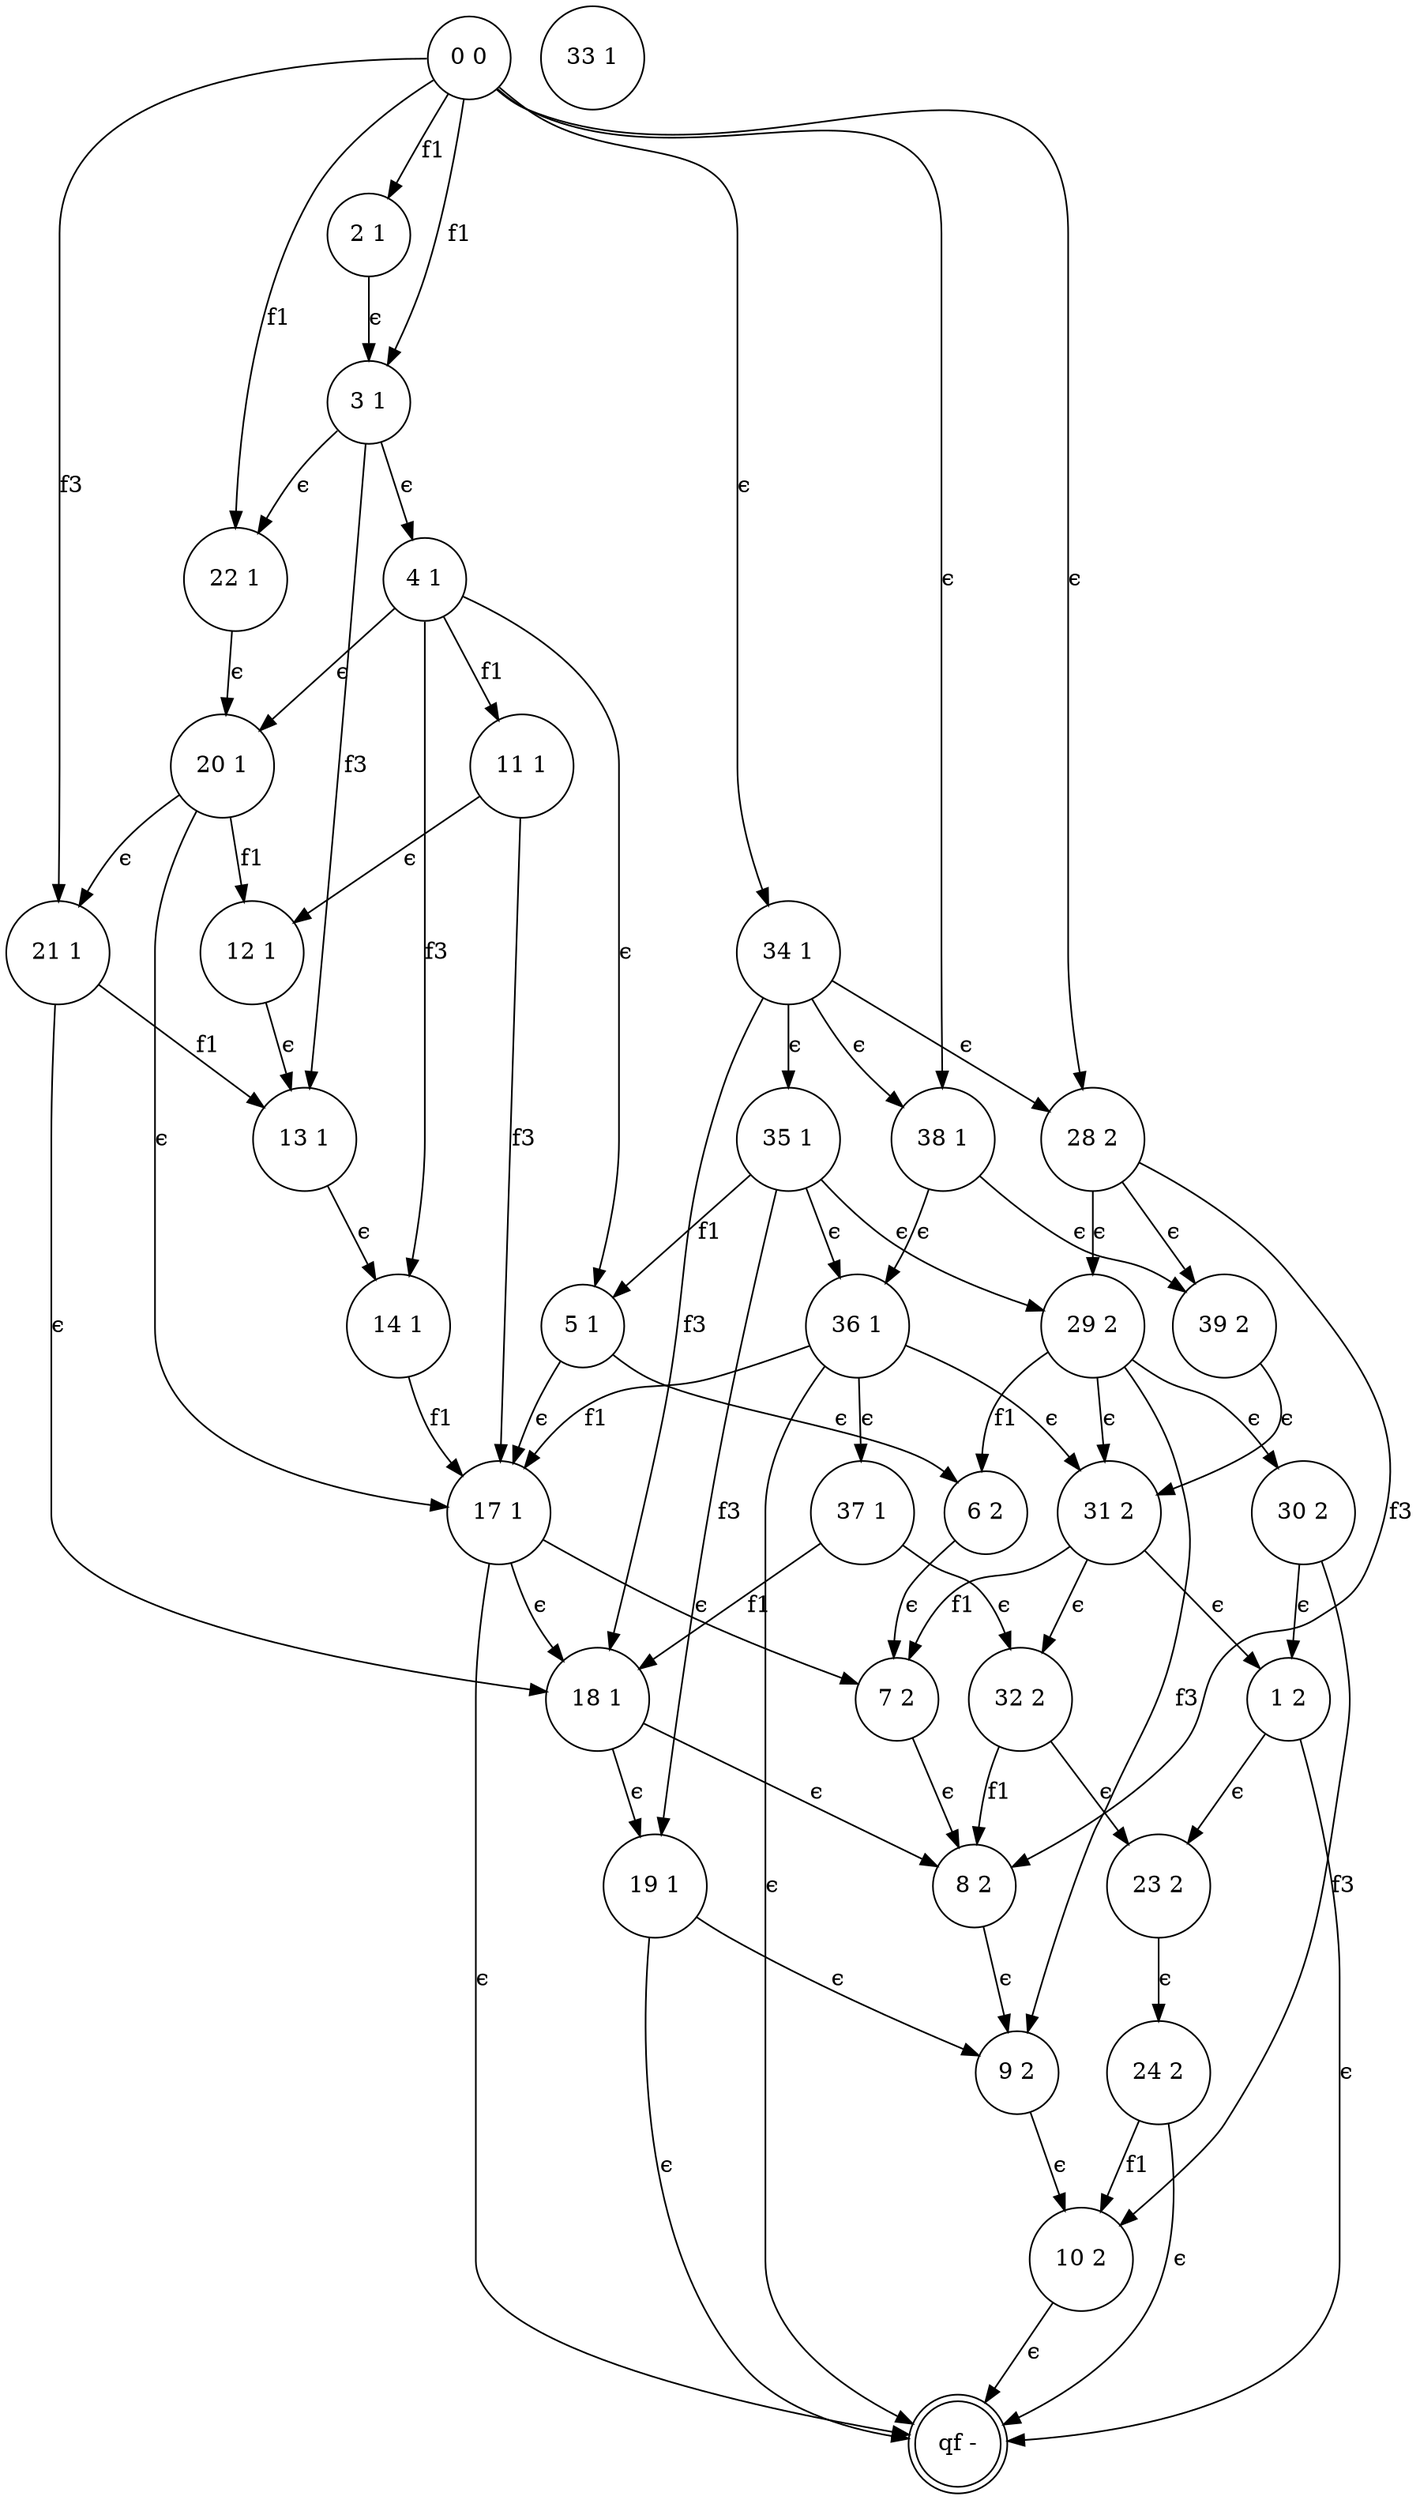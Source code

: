 digraph 6 {
	"28 2" [shape=circle]
	"29 2" [shape=circle]
	"30 2" [shape=circle]
	"1 2" [shape=circle]
	"23 2" [shape=circle]
	"24 2" [shape=circle]
	"10 2" [shape=circle]
	"6 2" [shape=circle]
	"7 2" [shape=circle]
	"8 2" [shape=circle]
	"9 2" [shape=circle]
	"31 2" [shape=circle]
	"32 2" [shape=circle]
	"39 2" [shape=circle]
	"34 1" [shape=circle]
	"35 1" [shape=circle]
	"5 1" [shape=circle]
	"6 2" [shape=circle]
	"17 1" [shape=circle]
	"7 2" [shape=circle]
	"18 1" [shape=circle]
	"19 1" [shape=circle]
	"9 2" [shape=circle]
	"8 2" [shape=circle]
	"29 2" [shape=circle]
	"36 1" [shape=circle]
	"31 2" [shape=circle]
	"37 1" [shape=circle]
	"32 2" [shape=circle]
	"28 2" [shape=circle]
	"38 1" [shape=circle]
	"39 2" [shape=circle]
	"2 1" [shape=circle]
	"3 1" [shape=circle]
	"4 1" [shape=circle]
	"11 1" [shape=circle]
	"12 1" [shape=circle]
	"13 1" [shape=circle]
	"14 1" [shape=circle]
	"20 1" [shape=circle]
	"21 1" [shape=circle]
	"22 1" [shape=circle]
	"qf -" [shape=doublecircle]
	"0 0" [shape=circle]
	"33 1" [shape=circle]
	"28 2" -> "29 2" [label="ϵ"]
	"29 2" -> "30 2" [label="ϵ"]
	"30 2" -> "1 2" [label="ϵ"]
	"1 2" -> "23 2" [label="ϵ"]
	"23 2" -> "24 2" [label="ϵ"]
	"24 2" -> "10 2" [label=f1]
	"30 2" -> "10 2" [label=f3]
	"29 2" -> "6 2" [label=f1]
	"6 2" -> "7 2" [label="ϵ"]
	"7 2" -> "8 2" [label="ϵ"]
	"8 2" -> "9 2" [label="ϵ"]
	"9 2" -> "10 2" [label="ϵ"]
	"29 2" -> "31 2" [label="ϵ"]
	"31 2" -> "1 2" [label="ϵ"]
	"31 2" -> "7 2" [label=f1]
	"31 2" -> "32 2" [label="ϵ"]
	"32 2" -> "23 2" [label="ϵ"]
	"32 2" -> "8 2" [label=f1]
	"29 2" -> "9 2" [label=f3]
	"28 2" -> "39 2" [label="ϵ"]
	"39 2" -> "31 2" [label="ϵ"]
	"28 2" -> "8 2" [label=f3]
	"34 1" -> "35 1" [label="ϵ"]
	"35 1" -> "5 1" [label=f1]
	"5 1" -> "6 2" [label="ϵ"]
	"5 1" -> "17 1" [label="ϵ"]
	"17 1" -> "7 2" [label="ϵ"]
	"17 1" -> "18 1" [label="ϵ"]
	"18 1" -> "19 1" [label="ϵ"]
	"19 1" -> "9 2" [label="ϵ"]
	"18 1" -> "8 2" [label="ϵ"]
	"35 1" -> "29 2" [label="ϵ"]
	"35 1" -> "36 1" [label="ϵ"]
	"36 1" -> "17 1" [label=f1]
	"36 1" -> "31 2" [label="ϵ"]
	"36 1" -> "37 1" [label="ϵ"]
	"37 1" -> "18 1" [label=f1]
	"37 1" -> "32 2" [label="ϵ"]
	"35 1" -> "19 1" [label=f3]
	"34 1" -> "28 2" [label="ϵ"]
	"34 1" -> "38 1" [label="ϵ"]
	"38 1" -> "36 1" [label="ϵ"]
	"38 1" -> "39 2" [label="ϵ"]
	"34 1" -> "18 1" [label=f3]
	"2 1" -> "3 1" [label="ϵ"]
	"3 1" -> "4 1" [label="ϵ"]
	"4 1" -> "5 1" [label="ϵ"]
	"4 1" -> "11 1" [label=f1]
	"11 1" -> "12 1" [label="ϵ"]
	"12 1" -> "13 1" [label="ϵ"]
	"13 1" -> "14 1" [label="ϵ"]
	"14 1" -> "17 1" [label=f1]
	"11 1" -> "17 1" [label=f3]
	"4 1" -> "20 1" [label="ϵ"]
	"20 1" -> "17 1" [label="ϵ"]
	"20 1" -> "12 1" [label=f1]
	"20 1" -> "21 1" [label="ϵ"]
	"21 1" -> "18 1" [label="ϵ"]
	"21 1" -> "13 1" [label=f1]
	"4 1" -> "14 1" [label=f3]
	"3 1" -> "22 1" [label="ϵ"]
	"22 1" -> "20 1" [label="ϵ"]
	"3 1" -> "13 1" [label=f3]
	"1 2" -> "qf -" [label="ϵ"]
	"24 2" -> "qf -" [label="ϵ"]
	"10 2" -> "qf -" [label="ϵ"]
	"17 1" -> "qf -" [label="ϵ"]
	"19 1" -> "qf -" [label="ϵ"]
	"36 1" -> "qf -" [label="ϵ"]
	"0 0" -> "2 1" [label=f1]
	"0 0" -> "34 1" [label="ϵ"]
	"0 0" -> "28 2" [label="ϵ"]
	"0 0" -> "3 1" [label=f1]
	"0 0" -> "21 1" [label=f3]
	"0 0" -> "38 1" [label="ϵ"]
	"0 0" -> "22 1" [label=f1]
}
